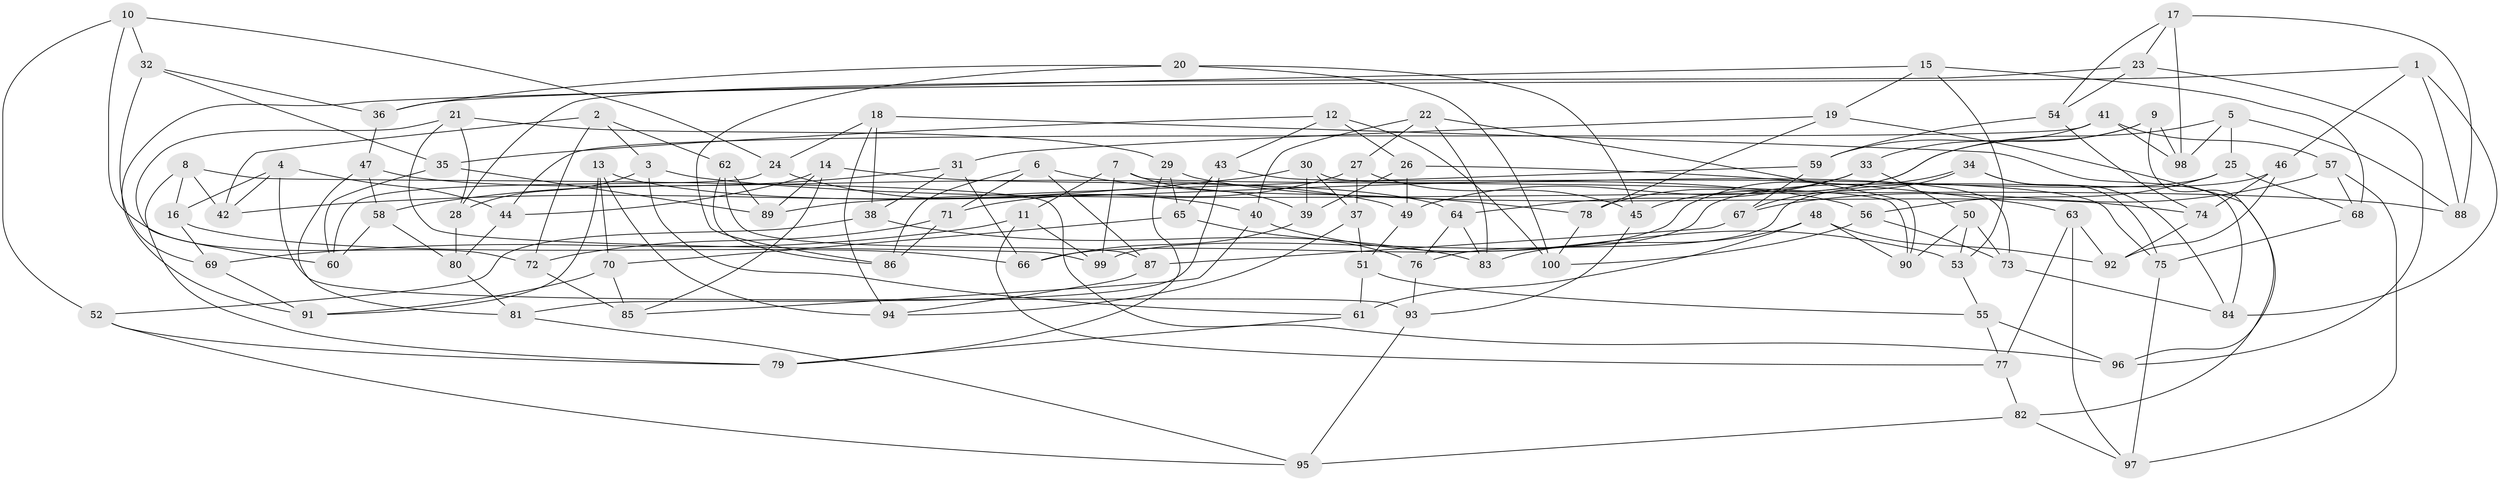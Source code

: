 // coarse degree distribution, {8: 0.1875, 4: 0.09375, 6: 0.1875, 7: 0.25, 9: 0.125, 5: 0.125, 10: 0.03125}
// Generated by graph-tools (version 1.1) at 2025/38/03/04/25 23:38:08]
// undirected, 100 vertices, 200 edges
graph export_dot {
  node [color=gray90,style=filled];
  1;
  2;
  3;
  4;
  5;
  6;
  7;
  8;
  9;
  10;
  11;
  12;
  13;
  14;
  15;
  16;
  17;
  18;
  19;
  20;
  21;
  22;
  23;
  24;
  25;
  26;
  27;
  28;
  29;
  30;
  31;
  32;
  33;
  34;
  35;
  36;
  37;
  38;
  39;
  40;
  41;
  42;
  43;
  44;
  45;
  46;
  47;
  48;
  49;
  50;
  51;
  52;
  53;
  54;
  55;
  56;
  57;
  58;
  59;
  60;
  61;
  62;
  63;
  64;
  65;
  66;
  67;
  68;
  69;
  70;
  71;
  72;
  73;
  74;
  75;
  76;
  77;
  78;
  79;
  80;
  81;
  82;
  83;
  84;
  85;
  86;
  87;
  88;
  89;
  90;
  91;
  92;
  93;
  94;
  95;
  96;
  97;
  98;
  99;
  100;
  1 -- 88;
  1 -- 84;
  1 -- 46;
  1 -- 36;
  2 -- 72;
  2 -- 42;
  2 -- 62;
  2 -- 3;
  3 -- 28;
  3 -- 88;
  3 -- 61;
  4 -- 93;
  4 -- 16;
  4 -- 42;
  4 -- 44;
  5 -- 88;
  5 -- 25;
  5 -- 98;
  5 -- 78;
  6 -- 86;
  6 -- 71;
  6 -- 78;
  6 -- 87;
  7 -- 39;
  7 -- 90;
  7 -- 99;
  7 -- 11;
  8 -- 96;
  8 -- 42;
  8 -- 16;
  8 -- 79;
  9 -- 98;
  9 -- 33;
  9 -- 96;
  9 -- 45;
  10 -- 72;
  10 -- 32;
  10 -- 24;
  10 -- 52;
  11 -- 77;
  11 -- 99;
  11 -- 69;
  12 -- 43;
  12 -- 35;
  12 -- 26;
  12 -- 100;
  13 -- 56;
  13 -- 94;
  13 -- 70;
  13 -- 91;
  14 -- 85;
  14 -- 64;
  14 -- 89;
  14 -- 44;
  15 -- 68;
  15 -- 19;
  15 -- 53;
  15 -- 91;
  16 -- 69;
  16 -- 66;
  17 -- 23;
  17 -- 54;
  17 -- 98;
  17 -- 88;
  18 -- 84;
  18 -- 38;
  18 -- 94;
  18 -- 24;
  19 -- 82;
  19 -- 78;
  19 -- 31;
  20 -- 100;
  20 -- 86;
  20 -- 45;
  20 -- 36;
  21 -- 60;
  21 -- 99;
  21 -- 29;
  21 -- 28;
  22 -- 83;
  22 -- 90;
  22 -- 27;
  22 -- 40;
  23 -- 54;
  23 -- 96;
  23 -- 28;
  24 -- 60;
  24 -- 40;
  25 -- 68;
  25 -- 99;
  25 -- 56;
  26 -- 49;
  26 -- 39;
  26 -- 63;
  27 -- 37;
  27 -- 45;
  27 -- 71;
  28 -- 80;
  29 -- 65;
  29 -- 79;
  29 -- 74;
  30 -- 39;
  30 -- 42;
  30 -- 73;
  30 -- 37;
  31 -- 66;
  31 -- 58;
  31 -- 38;
  32 -- 35;
  32 -- 36;
  32 -- 69;
  33 -- 64;
  33 -- 49;
  33 -- 50;
  34 -- 75;
  34 -- 84;
  34 -- 67;
  34 -- 66;
  35 -- 89;
  35 -- 60;
  36 -- 47;
  37 -- 51;
  37 -- 94;
  38 -- 83;
  38 -- 52;
  39 -- 66;
  40 -- 85;
  40 -- 53;
  41 -- 98;
  41 -- 57;
  41 -- 59;
  41 -- 44;
  43 -- 65;
  43 -- 75;
  43 -- 81;
  44 -- 80;
  45 -- 93;
  46 -- 92;
  46 -- 76;
  46 -- 74;
  47 -- 49;
  47 -- 58;
  47 -- 81;
  48 -- 92;
  48 -- 90;
  48 -- 83;
  48 -- 61;
  49 -- 51;
  50 -- 90;
  50 -- 73;
  50 -- 53;
  51 -- 55;
  51 -- 61;
  52 -- 79;
  52 -- 95;
  53 -- 55;
  54 -- 59;
  54 -- 74;
  55 -- 77;
  55 -- 96;
  56 -- 73;
  56 -- 100;
  57 -- 67;
  57 -- 97;
  57 -- 68;
  58 -- 60;
  58 -- 80;
  59 -- 67;
  59 -- 89;
  61 -- 79;
  62 -- 87;
  62 -- 86;
  62 -- 89;
  63 -- 77;
  63 -- 92;
  63 -- 97;
  64 -- 83;
  64 -- 76;
  65 -- 76;
  65 -- 70;
  67 -- 87;
  68 -- 75;
  69 -- 91;
  70 -- 85;
  70 -- 91;
  71 -- 72;
  71 -- 86;
  72 -- 85;
  73 -- 84;
  74 -- 92;
  75 -- 97;
  76 -- 93;
  77 -- 82;
  78 -- 100;
  80 -- 81;
  81 -- 95;
  82 -- 97;
  82 -- 95;
  87 -- 94;
  93 -- 95;
}
